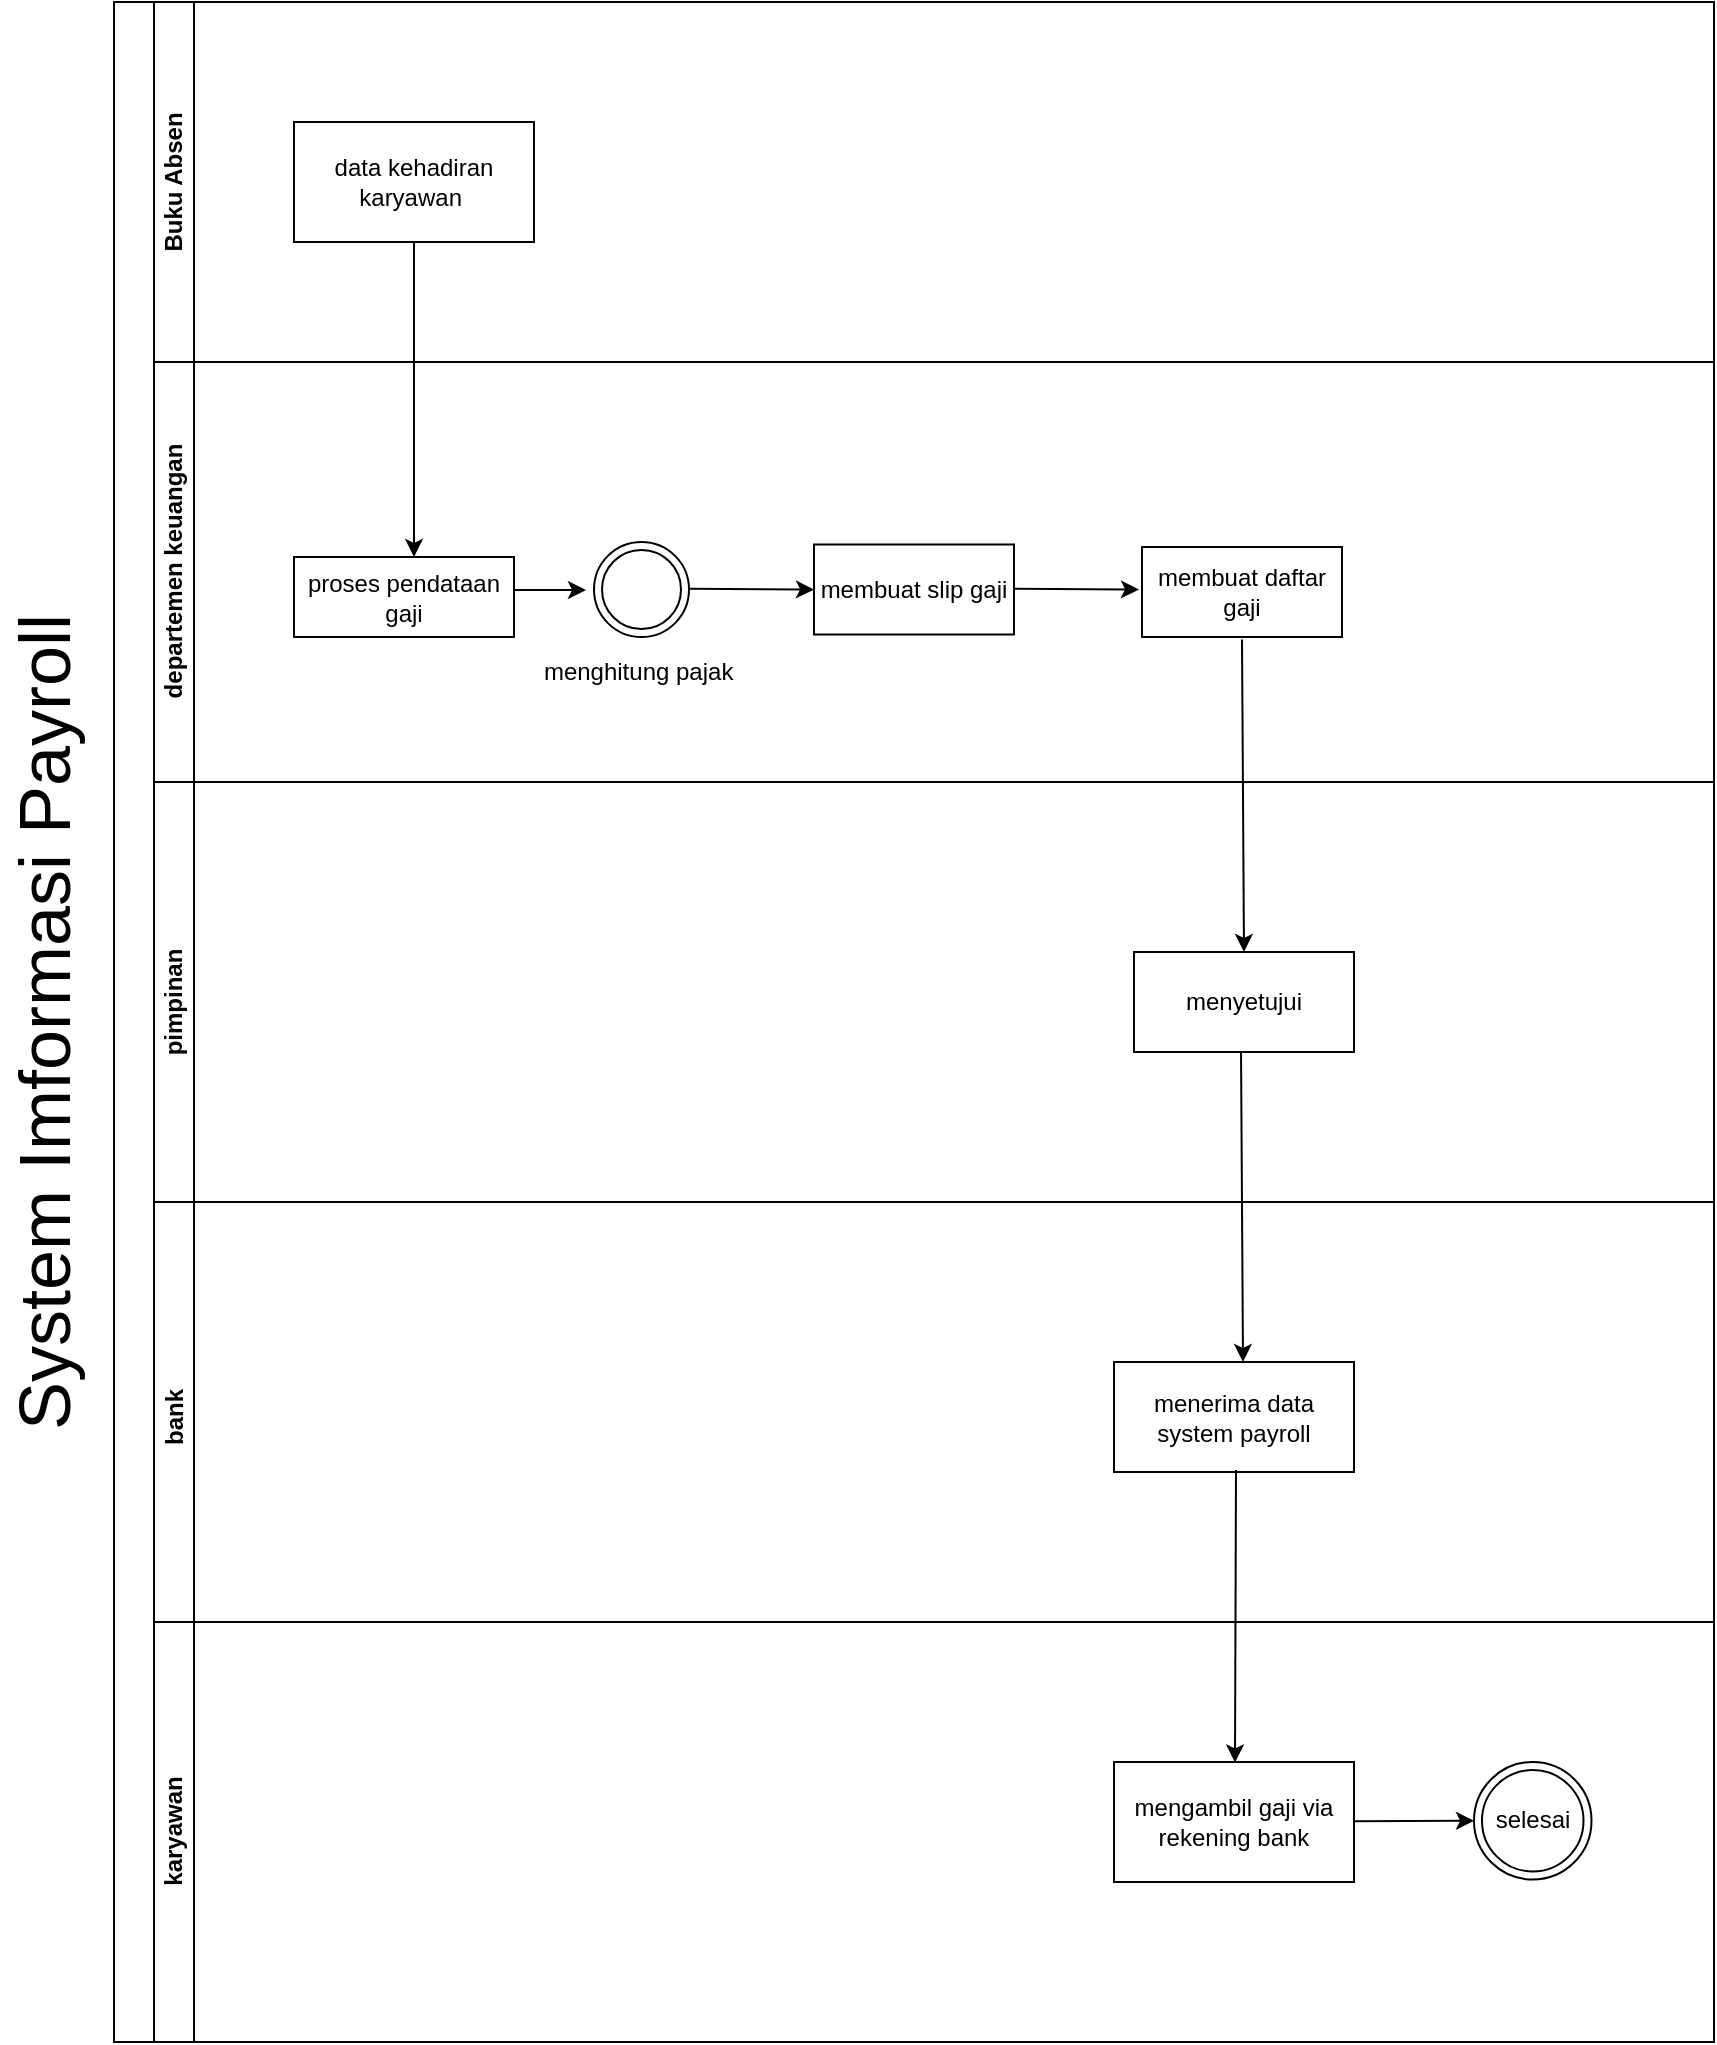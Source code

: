 <mxfile version="14.0.1" type="github">
  <diagram name="Page-1" id="2a216829-ef6e-dabb-86c1-c78162f3ba2b">
    <mxGraphModel dx="2370" dy="1323" grid="1" gridSize="10" guides="1" tooltips="1" connect="1" arrows="1" fold="1" page="1" pageScale="1" pageWidth="1100" pageHeight="850" background="#ffffff" math="0" shadow="0">
      <root>
        <mxCell id="0" />
        <mxCell id="1" parent="0" />
        <mxCell id="l-q9_zFQs6bWL273texg-9" value="&lt;span style=&quot;color: rgba(0 , 0 , 0 , 0) ; font-family: monospace ; font-size: 0px ; font-weight: 400 ; background-color: rgb(248 , 249 , 250)&quot;&gt;dxgfhgfhkjlj&lt;/span&gt;" style="swimlane;html=1;childLayout=stackLayout;resizeParent=1;resizeParentMax=0;horizontal=0;startSize=20;horizontalStack=0;" vertex="1" parent="1">
          <mxGeometry x="160" y="100" width="800" height="1020" as="geometry">
            <mxRectangle x="160" y="100" width="30" height="20" as="alternateBounds" />
          </mxGeometry>
        </mxCell>
        <mxCell id="l-q9_zFQs6bWL273texg-10" value="" style="swimlane;html=1;startSize=20;horizontal=0;" vertex="1" parent="l-q9_zFQs6bWL273texg-9">
          <mxGeometry x="20" width="780" height="180" as="geometry">
            <mxRectangle x="20" width="780" height="40" as="alternateBounds" />
          </mxGeometry>
        </mxCell>
        <mxCell id="l-q9_zFQs6bWL273texg-16" value="Buku Absen" style="text;html=1;strokeColor=none;fillColor=none;align=center;verticalAlign=middle;whiteSpace=wrap;rounded=0;rotation=-90;fontStyle=1" vertex="1" parent="l-q9_zFQs6bWL273texg-10">
          <mxGeometry x="-50" y="80" width="120" height="20" as="geometry" />
        </mxCell>
        <mxCell id="l-q9_zFQs6bWL273texg-17" value="data kehadiran karyawan&amp;nbsp;" style="rounded=0;whiteSpace=wrap;html=1;" vertex="1" parent="l-q9_zFQs6bWL273texg-10">
          <mxGeometry x="70" y="60" width="120" height="60" as="geometry" />
        </mxCell>
        <mxCell id="l-q9_zFQs6bWL273texg-11" value="departemen keuangan" style="swimlane;html=1;startSize=20;horizontal=0;" vertex="1" parent="l-q9_zFQs6bWL273texg-9">
          <mxGeometry x="20" y="180" width="780" height="210" as="geometry" />
        </mxCell>
        <mxCell id="l-q9_zFQs6bWL273texg-19" value="proses pendataan gaji" style="rounded=0;whiteSpace=wrap;html=1;" vertex="1" parent="l-q9_zFQs6bWL273texg-11">
          <mxGeometry x="70" y="97.5" width="110" height="40" as="geometry" />
        </mxCell>
        <mxCell id="l-q9_zFQs6bWL273texg-20" value="" style="ellipse;shape=doubleEllipse;whiteSpace=wrap;html=1;aspect=fixed;" vertex="1" parent="l-q9_zFQs6bWL273texg-11">
          <mxGeometry x="220" y="90" width="47.5" height="47.5" as="geometry" />
        </mxCell>
        <mxCell id="l-q9_zFQs6bWL273texg-21" value="membuat slip gaji" style="rounded=0;whiteSpace=wrap;html=1;" vertex="1" parent="l-q9_zFQs6bWL273texg-11">
          <mxGeometry x="330" y="91.25" width="100" height="45" as="geometry" />
        </mxCell>
        <mxCell id="l-q9_zFQs6bWL273texg-22" value="membuat daftar gaji" style="rounded=0;whiteSpace=wrap;html=1;" vertex="1" parent="l-q9_zFQs6bWL273texg-11">
          <mxGeometry x="494" y="92.5" width="100" height="45" as="geometry" />
        </mxCell>
        <mxCell id="l-q9_zFQs6bWL273texg-28" value="menghitung pajak&amp;nbsp;" style="text;html=1;strokeColor=none;fillColor=none;align=center;verticalAlign=middle;whiteSpace=wrap;rounded=0;" vertex="1" parent="l-q9_zFQs6bWL273texg-11">
          <mxGeometry x="188.75" y="145" width="110" height="20" as="geometry" />
        </mxCell>
        <mxCell id="l-q9_zFQs6bWL273texg-30" value="" style="endArrow=classic;html=1;" edge="1" parent="l-q9_zFQs6bWL273texg-11">
          <mxGeometry width="50" height="50" relative="1" as="geometry">
            <mxPoint x="180" y="114" as="sourcePoint" />
            <mxPoint x="216" y="114" as="targetPoint" />
          </mxGeometry>
        </mxCell>
        <mxCell id="l-q9_zFQs6bWL273texg-31" value="" style="endArrow=classic;html=1;entryX=0;entryY=0.5;entryDx=0;entryDy=0;" edge="1" parent="l-q9_zFQs6bWL273texg-11" target="l-q9_zFQs6bWL273texg-21">
          <mxGeometry width="50" height="50" relative="1" as="geometry">
            <mxPoint x="267.5" y="113.33" as="sourcePoint" />
            <mxPoint x="320" y="113" as="targetPoint" />
          </mxGeometry>
        </mxCell>
        <mxCell id="l-q9_zFQs6bWL273texg-32" value="" style="endArrow=classic;html=1;entryX=0;entryY=0.5;entryDx=0;entryDy=0;" edge="1" parent="l-q9_zFQs6bWL273texg-11">
          <mxGeometry width="50" height="50" relative="1" as="geometry">
            <mxPoint x="430" y="113.33" as="sourcePoint" />
            <mxPoint x="492.5" y="113.75" as="targetPoint" />
          </mxGeometry>
        </mxCell>
        <mxCell id="l-q9_zFQs6bWL273texg-33" value="" style="endArrow=classic;html=1;entryX=0.5;entryY=0;entryDx=0;entryDy=0;" edge="1" parent="l-q9_zFQs6bWL273texg-11" target="l-q9_zFQs6bWL273texg-24">
          <mxGeometry width="50" height="50" relative="1" as="geometry">
            <mxPoint x="544" y="138.75" as="sourcePoint" />
            <mxPoint x="594" y="88.75" as="targetPoint" />
          </mxGeometry>
        </mxCell>
        <mxCell id="l-q9_zFQs6bWL273texg-29" value="" style="endArrow=classic;html=1;exitX=0.5;exitY=1;exitDx=0;exitDy=0;exitPerimeter=0;" edge="1" parent="l-q9_zFQs6bWL273texg-11" source="l-q9_zFQs6bWL273texg-17">
          <mxGeometry width="50" height="50" relative="1" as="geometry">
            <mxPoint x="130" y="-52.5" as="sourcePoint" />
            <mxPoint x="130" y="97.5" as="targetPoint" />
          </mxGeometry>
        </mxCell>
        <mxCell id="l-q9_zFQs6bWL273texg-12" value="Lane 3" style="swimlane;html=1;startSize=20;horizontal=0;fontStyle=0" vertex="1" parent="l-q9_zFQs6bWL273texg-9">
          <mxGeometry x="20" y="390" width="780" height="630" as="geometry" />
        </mxCell>
        <mxCell id="l-q9_zFQs6bWL273texg-14" value="" style="swimlane;html=1;startSize=20;horizontal=0;" vertex="1" parent="l-q9_zFQs6bWL273texg-12">
          <mxGeometry y="210" width="780" height="420" as="geometry" />
        </mxCell>
        <mxCell id="l-q9_zFQs6bWL273texg-15" value="karyawan" style="swimlane;html=1;startSize=20;horizontal=0;" vertex="1" parent="l-q9_zFQs6bWL273texg-14">
          <mxGeometry y="210" width="780" height="210" as="geometry" />
        </mxCell>
        <mxCell id="l-q9_zFQs6bWL273texg-26" value="mengambil gaji via rekening bank" style="rounded=0;whiteSpace=wrap;html=1;" vertex="1" parent="l-q9_zFQs6bWL273texg-15">
          <mxGeometry x="480" y="70" width="120" height="60" as="geometry" />
        </mxCell>
        <mxCell id="l-q9_zFQs6bWL273texg-27" value="selesai" style="ellipse;shape=doubleEllipse;whiteSpace=wrap;html=1;aspect=fixed;" vertex="1" parent="l-q9_zFQs6bWL273texg-15">
          <mxGeometry x="660" y="70" width="58.75" height="58.75" as="geometry" />
        </mxCell>
        <mxCell id="l-q9_zFQs6bWL273texg-37" value="" style="endArrow=classic;html=1;entryX=0;entryY=0.5;entryDx=0;entryDy=0;" edge="1" parent="l-q9_zFQs6bWL273texg-15" target="l-q9_zFQs6bWL273texg-27">
          <mxGeometry width="50" height="50" relative="1" as="geometry">
            <mxPoint x="600" y="99.58" as="sourcePoint" />
            <mxPoint x="650" y="100" as="targetPoint" />
          </mxGeometry>
        </mxCell>
        <mxCell id="l-q9_zFQs6bWL273texg-25" value="menerima data system payroll" style="rounded=0;whiteSpace=wrap;html=1;" vertex="1" parent="l-q9_zFQs6bWL273texg-14">
          <mxGeometry x="480" y="80" width="120" height="55" as="geometry" />
        </mxCell>
        <mxCell id="l-q9_zFQs6bWL273texg-34" value="bank" style="text;html=1;strokeColor=none;fillColor=none;align=center;verticalAlign=middle;whiteSpace=wrap;rounded=0;rotation=-90;fontStyle=1" vertex="1" parent="l-q9_zFQs6bWL273texg-14">
          <mxGeometry x="-10" y="97.5" width="40" height="20" as="geometry" />
        </mxCell>
        <mxCell id="l-q9_zFQs6bWL273texg-35" value="" style="endArrow=classic;html=1;entryX=0.5;entryY=0;entryDx=0;entryDy=0;" edge="1" parent="l-q9_zFQs6bWL273texg-14">
          <mxGeometry width="50" height="50" relative="1" as="geometry">
            <mxPoint x="543.5" y="-76.25" as="sourcePoint" />
            <mxPoint x="544.5" y="80" as="targetPoint" />
          </mxGeometry>
        </mxCell>
        <mxCell id="l-q9_zFQs6bWL273texg-36" value="" style="endArrow=classic;html=1;entryX=0.5;entryY=0;entryDx=0;entryDy=0;" edge="1" parent="l-q9_zFQs6bWL273texg-14">
          <mxGeometry width="50" height="50" relative="1" as="geometry">
            <mxPoint x="541" y="134" as="sourcePoint" />
            <mxPoint x="540.5" y="280.25" as="targetPoint" />
          </mxGeometry>
        </mxCell>
        <mxCell id="l-q9_zFQs6bWL273texg-23" value="pimpinan" style="text;html=1;strokeColor=none;fillColor=none;align=center;verticalAlign=middle;whiteSpace=wrap;rounded=0;rotation=-90;fontStyle=1" vertex="1" parent="l-q9_zFQs6bWL273texg-12">
          <mxGeometry x="-10" y="100" width="40" height="20" as="geometry" />
        </mxCell>
        <mxCell id="l-q9_zFQs6bWL273texg-24" value="menyetujui" style="rounded=0;whiteSpace=wrap;html=1;" vertex="1" parent="l-q9_zFQs6bWL273texg-12">
          <mxGeometry x="490" y="85" width="110" height="50" as="geometry" />
        </mxCell>
        <mxCell id="l-q9_zFQs6bWL273texg-50" value="&lt;font style=&quot;font-size: 36px&quot;&gt;System Imformasi Payroll&lt;/font&gt;" style="text;html=1;strokeColor=none;fillColor=none;align=center;verticalAlign=middle;whiteSpace=wrap;rounded=0;rotation=-90;" vertex="1" parent="1">
          <mxGeometry x="-120" y="600" width="490" height="20" as="geometry" />
        </mxCell>
      </root>
    </mxGraphModel>
  </diagram>
</mxfile>

